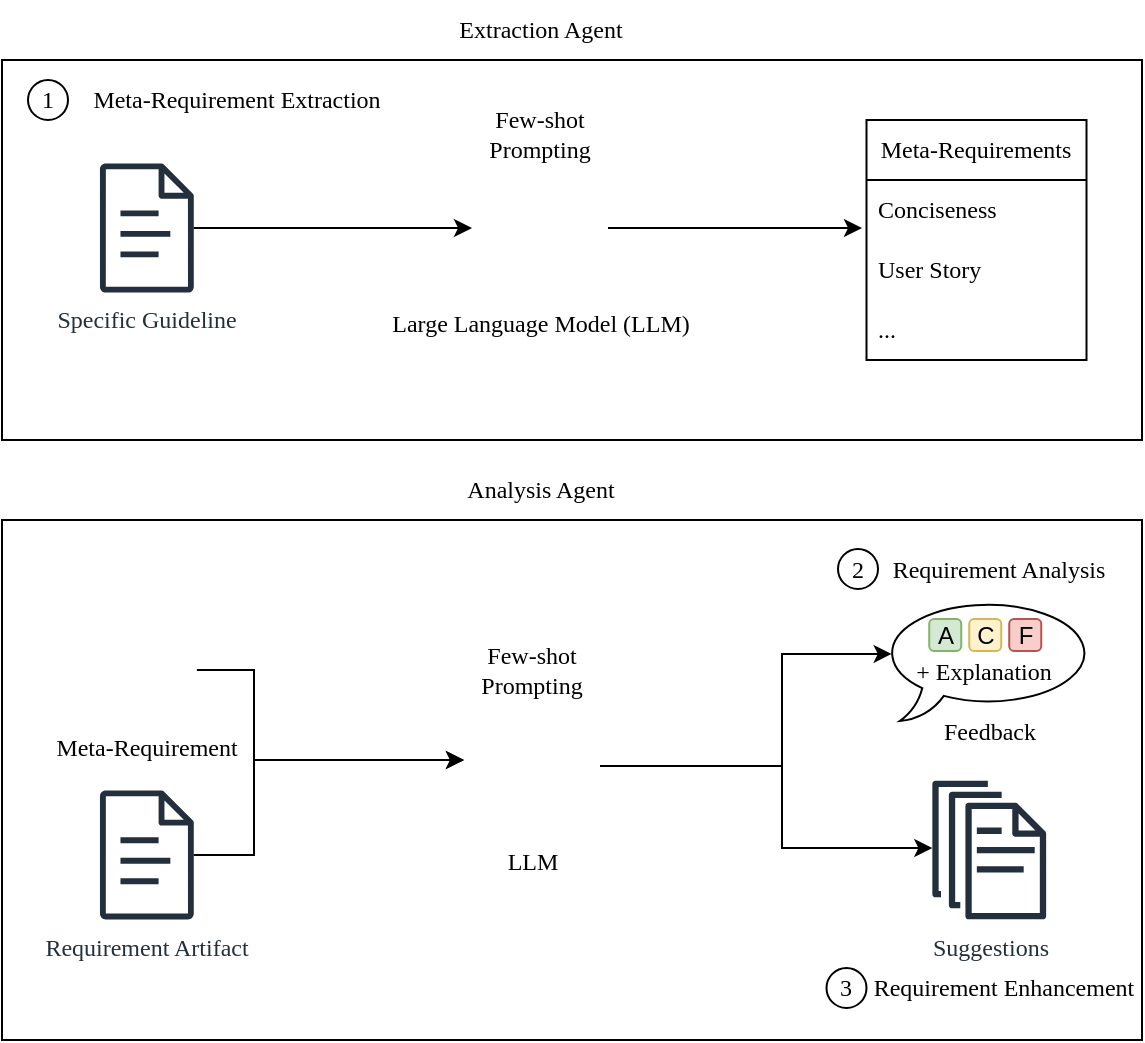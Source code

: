 <mxfile version="26.0.9">
  <diagram name="Page-1" id="5vmXxfO88FT9tomjMx6W">
    <mxGraphModel dx="1199" dy="810" grid="1" gridSize="10" guides="1" tooltips="1" connect="1" arrows="1" fold="1" page="1" pageScale="1" pageWidth="850" pageHeight="1100" math="0" shadow="0">
      <root>
        <mxCell id="0" />
        <mxCell id="1" parent="0" />
        <mxCell id="YeTjv56BRFpo-G5yWJxi-18" value="" style="rounded=0;whiteSpace=wrap;html=1;fontFamily=Times New Roman;" parent="1" vertex="1">
          <mxGeometry x="90" y="480" width="570" height="190" as="geometry" />
        </mxCell>
        <mxCell id="YeTjv56BRFpo-G5yWJxi-11" value="Large Language Model (LLM)" style="shape=image;html=1;verticalAlign=top;verticalLabelPosition=bottom;labelBackgroundColor=none;imageAspect=0;aspect=fixed;image=https://cdn2.iconfinder.com/data/icons/boxicons-regular-vol-1/24/bx-brain-128.png;fontFamily=Times New Roman;" parent="1" vertex="1">
          <mxGeometry x="325" y="530" width="68" height="68" as="geometry" />
        </mxCell>
        <mxCell id="YeTjv56BRFpo-G5yWJxi-13" value="" style="edgeStyle=orthogonalEdgeStyle;rounded=0;orthogonalLoop=1;jettySize=auto;html=1;fillColor=#D4D4D4;fillStyle=auto;strokeColor=default;fontFamily=Times New Roman;" parent="1" source="YeTjv56BRFpo-G5yWJxi-11" edge="1">
          <mxGeometry relative="1" as="geometry">
            <mxPoint x="368" y="563.5" as="sourcePoint" />
            <mxPoint x="520" y="564" as="targetPoint" />
          </mxGeometry>
        </mxCell>
        <mxCell id="YeTjv56BRFpo-G5yWJxi-14" value="1" style="ellipse;whiteSpace=wrap;html=1;aspect=fixed;verticalAlign=middle;align=center;fontFamily=Times New Roman;" parent="1" vertex="1">
          <mxGeometry x="103" y="490" width="20" height="20" as="geometry" />
        </mxCell>
        <mxCell id="YeTjv56BRFpo-G5yWJxi-19" value="" style="rounded=0;whiteSpace=wrap;html=1;fontFamily=Times New Roman;" parent="1" vertex="1">
          <mxGeometry x="90" y="710" width="570" height="260" as="geometry" />
        </mxCell>
        <mxCell id="YeTjv56BRFpo-G5yWJxi-22" value="LLM" style="shape=image;html=1;verticalAlign=top;verticalLabelPosition=bottom;labelBackgroundColor=none;imageAspect=0;aspect=fixed;image=https://cdn2.iconfinder.com/data/icons/boxicons-regular-vol-1/24/bx-brain-128.png;fontFamily=Times New Roman;" parent="1" vertex="1">
          <mxGeometry x="321" y="799" width="68" height="68" as="geometry" />
        </mxCell>
        <mxCell id="YeTjv56BRFpo-G5yWJxi-24" value="2" style="ellipse;whiteSpace=wrap;html=1;aspect=fixed;verticalAlign=middle;align=center;fontFamily=Times New Roman;" parent="1" vertex="1">
          <mxGeometry x="508" y="724.5" width="20" height="20" as="geometry" />
        </mxCell>
        <mxCell id="YeTjv56BRFpo-G5yWJxi-31" value="Meta-Requirement" style="shape=image;html=1;verticalAlign=top;verticalLabelPosition=bottom;labelBackgroundColor=none;imageAspect=0;aspect=fixed;image=https://cdn1.iconfinder.com/data/icons/iconoir-vol-3/24/question-mark-circle-128.png;fontFamily=Times New Roman;" parent="1" vertex="1">
          <mxGeometry x="137.43" y="760" width="50" height="50" as="geometry" />
        </mxCell>
        <mxCell id="YeTjv56BRFpo-G5yWJxi-33" value="Specific Guideline" style="sketch=0;outlineConnect=0;fontColor=#232F3E;gradientColor=none;fillColor=#232F3D;strokeColor=none;dashed=0;verticalLabelPosition=bottom;verticalAlign=top;align=center;html=1;fontSize=12;fontStyle=0;aspect=fixed;pointerEvents=1;shape=mxgraph.aws4.document;fontFamily=Times New Roman;" parent="1" vertex="1">
          <mxGeometry x="138.87" y="531.75" width="47.13" height="64.5" as="geometry" />
        </mxCell>
        <mxCell id="YeTjv56BRFpo-G5yWJxi-34" value="" style="edgeStyle=orthogonalEdgeStyle;rounded=0;orthogonalLoop=1;jettySize=auto;html=1;fillColor=#D4D4D4;fillStyle=auto;strokeColor=default;fontFamily=Times New Roman;" parent="1" source="YeTjv56BRFpo-G5yWJxi-33" target="YeTjv56BRFpo-G5yWJxi-11" edge="1">
          <mxGeometry relative="1" as="geometry">
            <mxPoint x="188" y="554" as="sourcePoint" />
            <mxPoint x="300" y="554" as="targetPoint" />
          </mxGeometry>
        </mxCell>
        <mxCell id="YeTjv56BRFpo-G5yWJxi-35" value="Requirement Artifact" style="sketch=0;outlineConnect=0;fontColor=#232F3E;gradientColor=none;fillColor=#232F3D;strokeColor=none;dashed=0;verticalLabelPosition=bottom;verticalAlign=top;align=center;html=1;fontSize=12;fontStyle=0;aspect=fixed;pointerEvents=1;shape=mxgraph.aws4.document;fontFamily=Times New Roman;" parent="1" vertex="1">
          <mxGeometry x="138.87" y="845.21" width="47.13" height="64.5" as="geometry" />
        </mxCell>
        <mxCell id="YeTjv56BRFpo-G5yWJxi-41" value="" style="edgeStyle=orthogonalEdgeStyle;rounded=0;orthogonalLoop=1;jettySize=auto;html=1;fillStyle=auto;fontFamily=Times New Roman;exitX=1;exitY=0.5;exitDx=0;exitDy=0;" parent="1" source="YeTjv56BRFpo-G5yWJxi-31" target="YeTjv56BRFpo-G5yWJxi-22" edge="1">
          <mxGeometry relative="1" as="geometry">
            <mxPoint x="176.87" y="790" as="sourcePoint" />
            <mxPoint x="260.11" y="830.029" as="targetPoint" />
            <Array as="points">
              <mxPoint x="216" y="785" />
              <mxPoint x="216" y="830" />
            </Array>
          </mxGeometry>
        </mxCell>
        <mxCell id="YeTjv56BRFpo-G5yWJxi-64" value="" style="edgeStyle=orthogonalEdgeStyle;rounded=0;orthogonalLoop=1;jettySize=auto;html=1;fillStyle=auto;fontFamily=Times New Roman;" parent="1" source="YeTjv56BRFpo-G5yWJxi-35" target="YeTjv56BRFpo-G5yWJxi-22" edge="1">
          <mxGeometry relative="1" as="geometry">
            <mxPoint x="197.51" y="835" as="sourcePoint" />
            <mxPoint x="260.11" y="830.029" as="targetPoint" />
            <Array as="points">
              <mxPoint x="216" y="877" />
              <mxPoint x="216" y="830" />
            </Array>
          </mxGeometry>
        </mxCell>
        <mxCell id="zBrjXnkHMv9mhZSaSLGh-3" value="&lt;font&gt;Requirement Analysis&lt;/font&gt;" style="text;html=1;align=center;verticalAlign=middle;whiteSpace=wrap;rounded=0;fontFamily=Times New Roman;" parent="1" vertex="1">
          <mxGeometry x="529.5" y="719.5" width="117" height="30" as="geometry" />
        </mxCell>
        <mxCell id="zOgV6J2zN-2MGK17-jCR-8" value="Few-shot Prompting" style="text;html=1;align=center;verticalAlign=middle;whiteSpace=wrap;rounded=0;fontFamily=Times New Roman;" parent="1" vertex="1">
          <mxGeometry x="325" y="770" width="60" height="30" as="geometry" />
        </mxCell>
        <mxCell id="zOgV6J2zN-2MGK17-jCR-16" value="" style="edgeStyle=orthogonalEdgeStyle;rounded=0;orthogonalLoop=1;jettySize=auto;html=1;fillStyle=auto;fontFamily=Times New Roman;entryX=0.045;entryY=0.45;entryDx=0;entryDy=0;entryPerimeter=0;" parent="1" source="YeTjv56BRFpo-G5yWJxi-22" target="TgJjFYWRnWcH9sEDdv5T-64" edge="1">
          <mxGeometry relative="1" as="geometry">
            <mxPoint x="435.56" y="877.05" as="sourcePoint" />
            <mxPoint x="530" y="724" as="targetPoint" />
            <Array as="points">
              <mxPoint x="480" y="833" />
              <mxPoint x="480" y="777" />
            </Array>
          </mxGeometry>
        </mxCell>
        <mxCell id="TgJjFYWRnWcH9sEDdv5T-2" value="Meta-Requirements" style="swimlane;fontStyle=0;childLayout=stackLayout;horizontal=1;startSize=30;horizontalStack=0;resizeParent=1;resizeParentMax=0;resizeLast=0;collapsible=1;marginBottom=0;whiteSpace=wrap;html=1;fontFamily=Times New Roman;" parent="1" vertex="1">
          <mxGeometry x="522.25" y="510" width="110" height="120" as="geometry">
            <mxRectangle x="522.25" y="510" width="140" height="30" as="alternateBounds" />
          </mxGeometry>
        </mxCell>
        <mxCell id="TgJjFYWRnWcH9sEDdv5T-3" value="Conciseness" style="text;strokeColor=none;fillColor=none;align=left;verticalAlign=middle;spacingLeft=4;spacingRight=4;overflow=hidden;points=[[0,0.5],[1,0.5]];portConstraint=eastwest;rotatable=0;whiteSpace=wrap;html=1;fontFamily=Times New Roman;" parent="TgJjFYWRnWcH9sEDdv5T-2" vertex="1">
          <mxGeometry y="30" width="110" height="30" as="geometry" />
        </mxCell>
        <mxCell id="TgJjFYWRnWcH9sEDdv5T-4" value="User Story" style="text;strokeColor=none;fillColor=none;align=left;verticalAlign=middle;spacingLeft=4;spacingRight=4;overflow=hidden;points=[[0,0.5],[1,0.5]];portConstraint=eastwest;rotatable=0;whiteSpace=wrap;html=1;fontFamily=Times New Roman;" parent="TgJjFYWRnWcH9sEDdv5T-2" vertex="1">
          <mxGeometry y="60" width="110" height="30" as="geometry" />
        </mxCell>
        <mxCell id="TgJjFYWRnWcH9sEDdv5T-5" value="..." style="text;strokeColor=none;fillColor=none;align=left;verticalAlign=middle;spacingLeft=4;spacingRight=4;overflow=hidden;points=[[0,0.5],[1,0.5]];portConstraint=eastwest;rotatable=0;whiteSpace=wrap;html=1;fontFamily=Times New Roman;" parent="TgJjFYWRnWcH9sEDdv5T-2" vertex="1">
          <mxGeometry y="90" width="110" height="30" as="geometry" />
        </mxCell>
        <mxCell id="TgJjFYWRnWcH9sEDdv5T-8" value="Extraction Agent" style="text;html=1;align=center;verticalAlign=middle;whiteSpace=wrap;rounded=0;fontFamily=Times New Roman;" parent="1" vertex="1">
          <mxGeometry x="312.75" y="450" width="92.5" height="30" as="geometry" />
        </mxCell>
        <mxCell id="TgJjFYWRnWcH9sEDdv5T-9" value="Meta-Requirement Extraction" style="text;html=1;align=center;verticalAlign=middle;whiteSpace=wrap;rounded=0;fontFamily=Times New Roman;" parent="1" vertex="1">
          <mxGeometry x="124.43" y="485" width="167" height="30" as="geometry" />
        </mxCell>
        <mxCell id="TgJjFYWRnWcH9sEDdv5T-10" value="Analysis Agent" style="text;html=1;align=center;verticalAlign=middle;whiteSpace=wrap;rounded=0;fontFamily=Times New Roman;" parent="1" vertex="1">
          <mxGeometry x="312.75" y="680" width="92.5" height="30" as="geometry" />
        </mxCell>
        <mxCell id="TgJjFYWRnWcH9sEDdv5T-11" value="Few-shot Prompting" style="text;html=1;align=center;verticalAlign=middle;whiteSpace=wrap;rounded=0;fontFamily=Times New Roman;" parent="1" vertex="1">
          <mxGeometry x="329" y="501.75" width="60" height="30" as="geometry" />
        </mxCell>
        <mxCell id="TgJjFYWRnWcH9sEDdv5T-63" value="" style="edgeStyle=orthogonalEdgeStyle;rounded=0;orthogonalLoop=1;jettySize=auto;html=1;fillStyle=auto;fontFamily=Times New Roman;" parent="1" source="YeTjv56BRFpo-G5yWJxi-22" target="TgJjFYWRnWcH9sEDdv5T-79" edge="1">
          <mxGeometry relative="1" as="geometry">
            <mxPoint x="480" y="834" as="sourcePoint" />
            <mxPoint x="510" y="874" as="targetPoint" />
            <Array as="points">
              <mxPoint x="480" y="833" />
              <mxPoint x="480" y="874" />
            </Array>
          </mxGeometry>
        </mxCell>
        <mxCell id="TgJjFYWRnWcH9sEDdv5T-79" value="Suggestions" style="sketch=0;outlineConnect=0;fontColor=#232F3E;gradientColor=none;fillColor=#232F3D;strokeColor=none;dashed=0;verticalLabelPosition=bottom;verticalAlign=top;align=center;html=1;fontSize=12;fontStyle=0;aspect=fixed;pointerEvents=1;shape=mxgraph.aws4.documents;fontFamily=Times New Roman;" parent="1" vertex="1">
          <mxGeometry x="555.17" y="840.36" width="56.9" height="69.35" as="geometry" />
        </mxCell>
        <mxCell id="TgJjFYWRnWcH9sEDdv5T-82" value="" style="group" parent="1" vertex="1" connectable="0">
          <mxGeometry x="530" y="749.5" width="107.25" height="81" as="geometry" />
        </mxCell>
        <mxCell id="TgJjFYWRnWcH9sEDdv5T-64" value="" style="whiteSpace=wrap;html=1;shape=mxgraph.basic.oval_callout;fontFamily=Times New Roman;" parent="TgJjFYWRnWcH9sEDdv5T-82" vertex="1">
          <mxGeometry width="107.25" height="61" as="geometry" />
        </mxCell>
        <mxCell id="TgJjFYWRnWcH9sEDdv5T-70" value="" style="group;fontFamily=Times New Roman;" parent="TgJjFYWRnWcH9sEDdv5T-82" vertex="1" connectable="0">
          <mxGeometry x="23.62" y="10" width="56" height="16" as="geometry" />
        </mxCell>
        <mxCell id="TgJjFYWRnWcH9sEDdv5T-71" value="A" style="rounded=1;whiteSpace=wrap;html=1;fillColor=#d5e8d4;strokeColor=#82b366;align=center;fontFamily=Helvetica;" parent="TgJjFYWRnWcH9sEDdv5T-70" vertex="1">
          <mxGeometry width="16" height="16" as="geometry" />
        </mxCell>
        <mxCell id="TgJjFYWRnWcH9sEDdv5T-72" value="C" style="rounded=1;whiteSpace=wrap;html=1;fillColor=#fff2cc;strokeColor=#d6b656;align=center;fontFamily=Helvetica;" parent="TgJjFYWRnWcH9sEDdv5T-70" vertex="1">
          <mxGeometry x="20" width="16" height="16" as="geometry" />
        </mxCell>
        <mxCell id="TgJjFYWRnWcH9sEDdv5T-73" value="F" style="rounded=1;whiteSpace=wrap;html=1;fillColor=#f8cecc;strokeColor=#b85450;align=center;fontFamily=Helvetica;" parent="TgJjFYWRnWcH9sEDdv5T-70" vertex="1">
          <mxGeometry x="40" width="16" height="16" as="geometry" />
        </mxCell>
        <mxCell id="TgJjFYWRnWcH9sEDdv5T-74" value="+ Explanation" style="text;html=1;align=center;verticalAlign=middle;whiteSpace=wrap;rounded=0;fontFamily=Times New Roman;" parent="TgJjFYWRnWcH9sEDdv5T-82" vertex="1">
          <mxGeometry x="16.43" y="21" width="70.38" height="30" as="geometry" />
        </mxCell>
        <mxCell id="TgJjFYWRnWcH9sEDdv5T-77" value="Feedback" style="text;html=1;align=center;verticalAlign=middle;whiteSpace=wrap;rounded=0;fontFamily=Times New Roman;" parent="TgJjFYWRnWcH9sEDdv5T-82" vertex="1">
          <mxGeometry x="23.63" y="51" width="60" height="30" as="geometry" />
        </mxCell>
        <mxCell id="TgJjFYWRnWcH9sEDdv5T-90" value="3" style="ellipse;whiteSpace=wrap;html=1;aspect=fixed;verticalAlign=middle;align=center;fontFamily=Times New Roman;" parent="1" vertex="1">
          <mxGeometry x="502.25" y="934" width="20" height="20" as="geometry" />
        </mxCell>
        <mxCell id="TgJjFYWRnWcH9sEDdv5T-91" value="&lt;font&gt;Requirement Enhancement&lt;/font&gt;" style="text;html=1;align=center;verticalAlign=middle;whiteSpace=wrap;rounded=0;fontFamily=Times New Roman;" parent="1" vertex="1">
          <mxGeometry x="522.25" y="929" width="138.25" height="30" as="geometry" />
        </mxCell>
      </root>
    </mxGraphModel>
  </diagram>
</mxfile>
